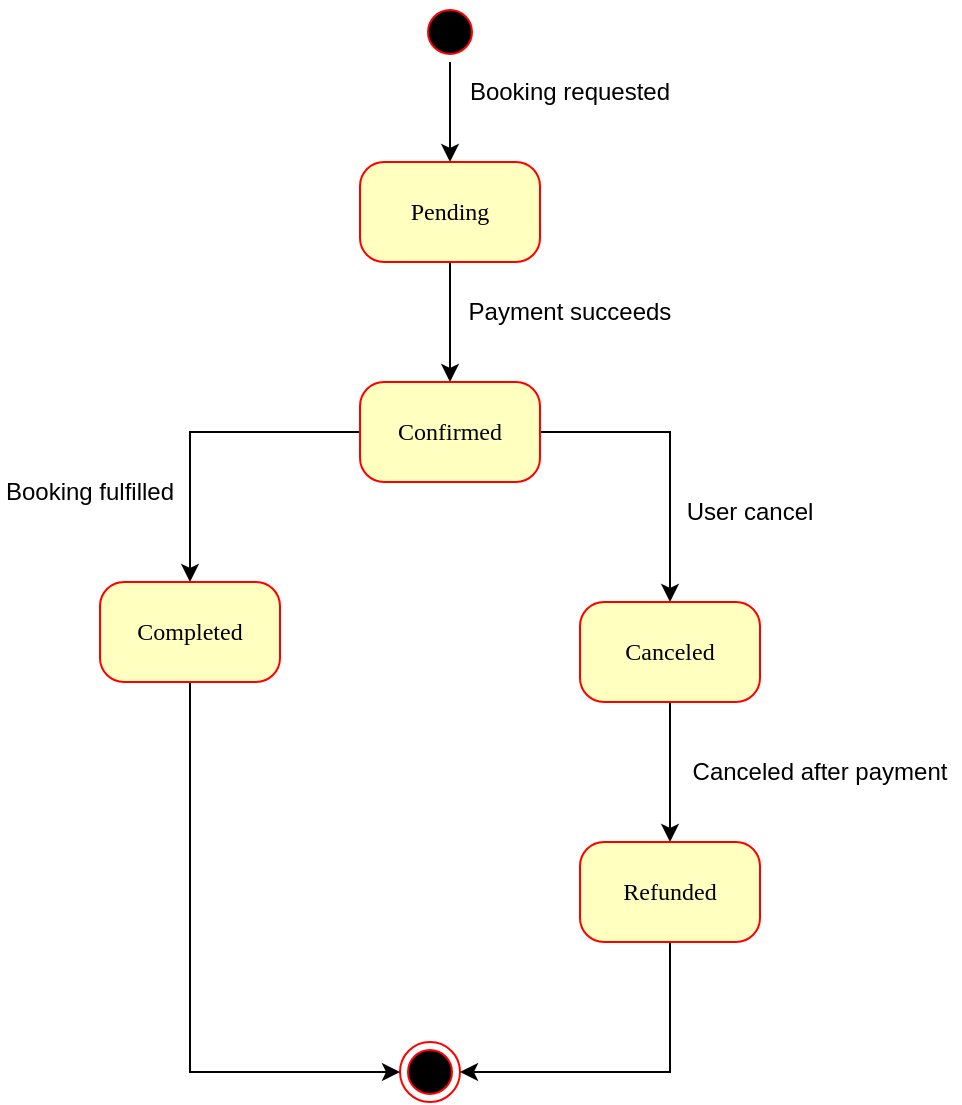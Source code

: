 <mxfile version="26.2.14">
  <diagram name="Page-1" id="58cdce13-f638-feb5-8d6f-7d28b1aa9fa0">
    <mxGraphModel dx="872" dy="439" grid="1" gridSize="10" guides="1" tooltips="1" connect="1" arrows="1" fold="1" page="1" pageScale="1" pageWidth="1100" pageHeight="850" background="none" math="0" shadow="0">
      <root>
        <mxCell id="0" />
        <mxCell id="1" parent="0" />
        <mxCell id="9Hj8waU0C1e9nVC4eu25-9" style="edgeStyle=orthogonalEdgeStyle;rounded=0;orthogonalLoop=1;jettySize=auto;html=1;entryX=0.5;entryY=0;entryDx=0;entryDy=0;" edge="1" parent="1" source="382b91b5511bd0f7-1" target="382b91b5511bd0f7-6">
          <mxGeometry relative="1" as="geometry" />
        </mxCell>
        <mxCell id="382b91b5511bd0f7-1" value="" style="ellipse;html=1;shape=startState;fillColor=#000000;strokeColor=#ff0000;rounded=1;shadow=0;comic=0;labelBackgroundColor=none;fontFamily=Verdana;fontSize=12;fontColor=#000000;align=center;direction=south;" parent="1" vertex="1">
          <mxGeometry x="410" y="60" width="30" height="30" as="geometry" />
        </mxCell>
        <mxCell id="9Hj8waU0C1e9nVC4eu25-4" style="edgeStyle=orthogonalEdgeStyle;rounded=0;orthogonalLoop=1;jettySize=auto;html=1;entryX=0.5;entryY=0;entryDx=0;entryDy=0;strokeColor=light-dark(#000000,#EDEDED);" edge="1" parent="1" source="382b91b5511bd0f7-6" target="9Hj8waU0C1e9nVC4eu25-3">
          <mxGeometry relative="1" as="geometry" />
        </mxCell>
        <mxCell id="382b91b5511bd0f7-6" value="Pending" style="rounded=1;whiteSpace=wrap;html=1;arcSize=24;fillColor=#ffffc0;strokeColor=#ff0000;shadow=0;comic=0;labelBackgroundColor=none;fontFamily=Verdana;fontSize=12;fontColor=#000000;align=center;" parent="1" vertex="1">
          <mxGeometry x="380" y="140" width="90" height="50" as="geometry" />
        </mxCell>
        <mxCell id="9Hj8waU0C1e9nVC4eu25-1" value="" style="ellipse;html=1;shape=endState;fillColor=#000000;strokeColor=#ff0000;rounded=1;shadow=0;comic=0;labelBackgroundColor=none;fontFamily=Verdana;fontSize=12;fontColor=#000000;align=center;" vertex="1" parent="1">
          <mxGeometry x="400" y="580" width="30" height="30" as="geometry" />
        </mxCell>
        <mxCell id="9Hj8waU0C1e9nVC4eu25-2" value="Booking requested" style="text;html=1;align=center;verticalAlign=middle;whiteSpace=wrap;rounded=0;" vertex="1" parent="1">
          <mxGeometry x="420" y="90" width="130" height="30" as="geometry" />
        </mxCell>
        <mxCell id="9Hj8waU0C1e9nVC4eu25-14" style="edgeStyle=orthogonalEdgeStyle;rounded=0;orthogonalLoop=1;jettySize=auto;html=1;entryX=0.5;entryY=0;entryDx=0;entryDy=0;" edge="1" parent="1" source="9Hj8waU0C1e9nVC4eu25-3" target="9Hj8waU0C1e9nVC4eu25-13">
          <mxGeometry relative="1" as="geometry" />
        </mxCell>
        <mxCell id="9Hj8waU0C1e9nVC4eu25-16" style="edgeStyle=orthogonalEdgeStyle;rounded=0;orthogonalLoop=1;jettySize=auto;html=1;entryX=0.5;entryY=0;entryDx=0;entryDy=0;" edge="1" parent="1" source="9Hj8waU0C1e9nVC4eu25-3" target="9Hj8waU0C1e9nVC4eu25-15">
          <mxGeometry relative="1" as="geometry" />
        </mxCell>
        <mxCell id="9Hj8waU0C1e9nVC4eu25-3" value="Confirmed" style="rounded=1;whiteSpace=wrap;html=1;arcSize=24;fillColor=#ffffc0;strokeColor=#ff0000;shadow=0;comic=0;labelBackgroundColor=none;fontFamily=Verdana;fontSize=12;fontColor=#000000;align=center;" vertex="1" parent="1">
          <mxGeometry x="380" y="250" width="90" height="50" as="geometry" />
        </mxCell>
        <mxCell id="9Hj8waU0C1e9nVC4eu25-5" value="Payment succeeds" style="text;html=1;align=center;verticalAlign=middle;whiteSpace=wrap;rounded=0;" vertex="1" parent="1">
          <mxGeometry x="430" y="200" width="110" height="30" as="geometry" />
        </mxCell>
        <mxCell id="9Hj8waU0C1e9nVC4eu25-23" style="edgeStyle=orthogonalEdgeStyle;rounded=0;orthogonalLoop=1;jettySize=auto;html=1;entryX=0;entryY=0.5;entryDx=0;entryDy=0;" edge="1" parent="1" source="9Hj8waU0C1e9nVC4eu25-13" target="9Hj8waU0C1e9nVC4eu25-1">
          <mxGeometry relative="1" as="geometry">
            <Array as="points">
              <mxPoint x="295" y="595" />
            </Array>
          </mxGeometry>
        </mxCell>
        <mxCell id="9Hj8waU0C1e9nVC4eu25-13" value="Completed" style="rounded=1;whiteSpace=wrap;html=1;arcSize=24;fillColor=#ffffc0;strokeColor=#ff0000;shadow=0;comic=0;labelBackgroundColor=none;fontFamily=Verdana;fontSize=12;fontColor=#000000;align=center;" vertex="1" parent="1">
          <mxGeometry x="250" y="350" width="90" height="50" as="geometry" />
        </mxCell>
        <mxCell id="9Hj8waU0C1e9nVC4eu25-20" style="edgeStyle=orthogonalEdgeStyle;rounded=0;orthogonalLoop=1;jettySize=auto;html=1;entryX=0.5;entryY=0;entryDx=0;entryDy=0;" edge="1" parent="1" source="9Hj8waU0C1e9nVC4eu25-15" target="9Hj8waU0C1e9nVC4eu25-19">
          <mxGeometry relative="1" as="geometry" />
        </mxCell>
        <mxCell id="9Hj8waU0C1e9nVC4eu25-15" value="Canceled" style="rounded=1;whiteSpace=wrap;html=1;arcSize=24;fillColor=#ffffc0;strokeColor=#ff0000;shadow=0;comic=0;labelBackgroundColor=none;fontFamily=Verdana;fontSize=12;fontColor=#000000;align=center;" vertex="1" parent="1">
          <mxGeometry x="490" y="360" width="90" height="50" as="geometry" />
        </mxCell>
        <mxCell id="9Hj8waU0C1e9nVC4eu25-17" value="User cancel" style="text;html=1;align=center;verticalAlign=middle;whiteSpace=wrap;rounded=0;" vertex="1" parent="1">
          <mxGeometry x="530" y="300" width="90" height="30" as="geometry" />
        </mxCell>
        <mxCell id="9Hj8waU0C1e9nVC4eu25-18" value="Canceled after payment" style="text;html=1;align=center;verticalAlign=middle;whiteSpace=wrap;rounded=0;" vertex="1" parent="1">
          <mxGeometry x="540" y="430" width="140" height="30" as="geometry" />
        </mxCell>
        <mxCell id="9Hj8waU0C1e9nVC4eu25-22" style="edgeStyle=orthogonalEdgeStyle;rounded=0;orthogonalLoop=1;jettySize=auto;html=1;" edge="1" parent="1" source="9Hj8waU0C1e9nVC4eu25-19" target="9Hj8waU0C1e9nVC4eu25-1">
          <mxGeometry relative="1" as="geometry">
            <Array as="points">
              <mxPoint x="535" y="595" />
            </Array>
          </mxGeometry>
        </mxCell>
        <mxCell id="9Hj8waU0C1e9nVC4eu25-19" value="Refunded" style="rounded=1;whiteSpace=wrap;html=1;arcSize=24;fillColor=#ffffc0;strokeColor=#ff0000;shadow=0;comic=0;labelBackgroundColor=none;fontFamily=Verdana;fontSize=12;fontColor=#000000;align=center;" vertex="1" parent="1">
          <mxGeometry x="490" y="480" width="90" height="50" as="geometry" />
        </mxCell>
        <mxCell id="9Hj8waU0C1e9nVC4eu25-21" value="Booking fulfilled" style="text;html=1;align=center;verticalAlign=middle;whiteSpace=wrap;rounded=0;" vertex="1" parent="1">
          <mxGeometry x="200" y="290" width="90" height="30" as="geometry" />
        </mxCell>
      </root>
    </mxGraphModel>
  </diagram>
</mxfile>
